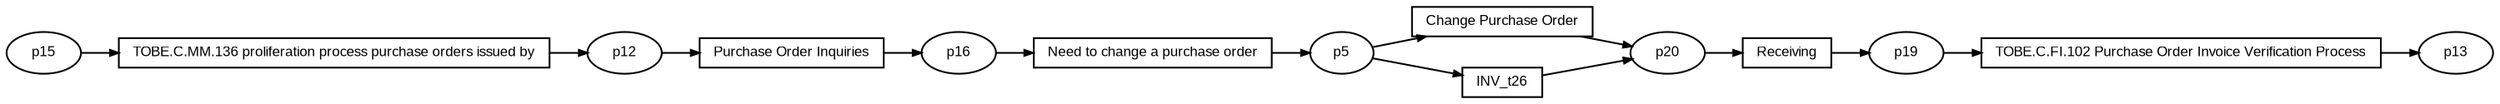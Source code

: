 digraph G {ranksep=".3"; fontsize="8"; remincross=true; margin="0.0,0.0"; fontname="Arial";rankdir="LR"; 
edge [arrowsize="0.5"];
node [height=".2",width=".2",fontname="Arial",fontsize="8"];
t0 [shape="box",label="Change Purchase Order"];
t1 [shape="box",label="TOBE.C.MM.136 proliferation process purchase orders issued by"];
t2 [shape="box",label="Need to change a purchase order"];
t3 [shape="box",label="Receiving"];
t4 [shape="box",label="TOBE.C.FI.102 Purchase Order Invoice Verification Process"];
t5 [shape="box",label="Purchase Order Inquiries"];
t6 [shape="box",label="INV_t26"];
p0 [shape="oval",label="p5"];
p1 [shape="oval",label="p13"];
p2 [shape="oval",label="p15"];
p3 [shape="oval",label="p20"];
p4 [shape="oval",label="p16"];
p5 [shape="oval",label="p19"];
p6 [shape="oval",label="p12"];
t3 -> p5[label=""];
t4 -> p1[label=""];
p3 -> t3[label=""];
p6 -> t5[label=""];
p0 -> t0[label=""];
t1 -> p6[label=""];
p2 -> t1[label=""];
p4 -> t2[label=""];
p0 -> t6[label=""];
p5 -> t4[label=""];
t2 -> p0[label=""];
t0 -> p3[label=""];
t5 -> p4[label=""];
t6 -> p3[label=""];
}
